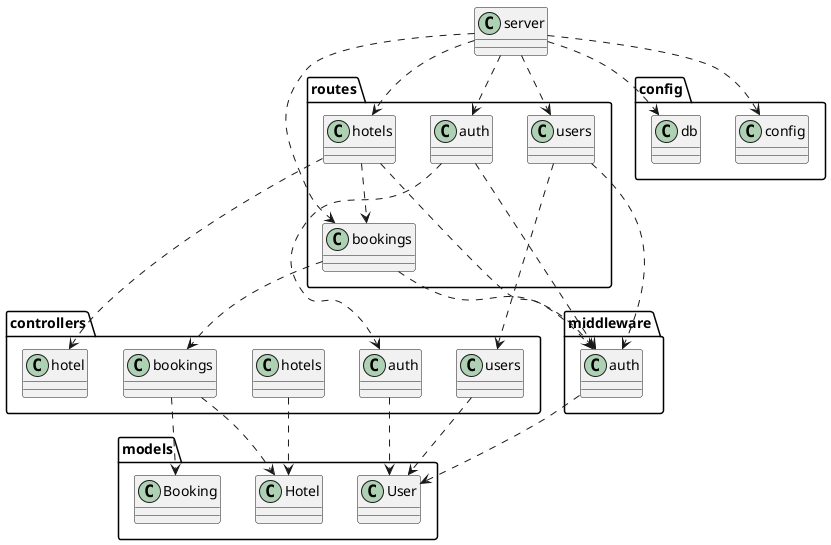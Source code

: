 @startuml class
class controllers.auth
class controllers.bookings
class controllers.hotels
class controllers.users
class middleware.auth
class models.Booking
class models.Hotel
class models.User
class routes.auth
class routes.bookings
class routes.hotels
class routes.users
class server
class config.config
class config.db
server ..> config.config
server ..> config.db
server ..> routes.hotels
server ..> routes.auth
server ..> routes.bookings
server ..> routes.users
routes.auth ..> controllers.auth
routes.auth ..> middleware.auth
routes.bookings ..> controllers.bookings
routes.bookings ..> middleware.auth
routes.hotels ..> controllers.hotel
routes.hotels ..> routes.bookings
routes.hotels ..> middleware.auth
routes.users ..> controllers.users
routes.users ..> middleware.auth
middleware.auth ..> models.User
controllers.auth ..> models.User
controllers.bookings ..> models.Booking
controllers.bookings ..> models.Hotel
controllers.hotels ..> models.Hotel
controllers.users ..> models.User
@enduml